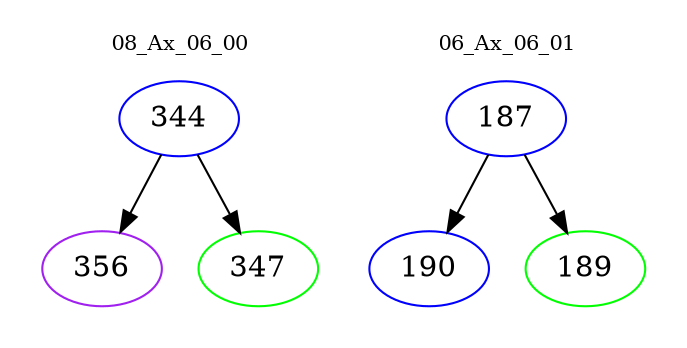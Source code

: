 digraph{
subgraph cluster_0 {
color = white
label = "08_Ax_06_00";
fontsize=10;
T0_344 [label="344", color="blue"]
T0_344 -> T0_356 [color="black"]
T0_356 [label="356", color="purple"]
T0_344 -> T0_347 [color="black"]
T0_347 [label="347", color="green"]
}
subgraph cluster_1 {
color = white
label = "06_Ax_06_01";
fontsize=10;
T1_187 [label="187", color="blue"]
T1_187 -> T1_190 [color="black"]
T1_190 [label="190", color="blue"]
T1_187 -> T1_189 [color="black"]
T1_189 [label="189", color="green"]
}
}
